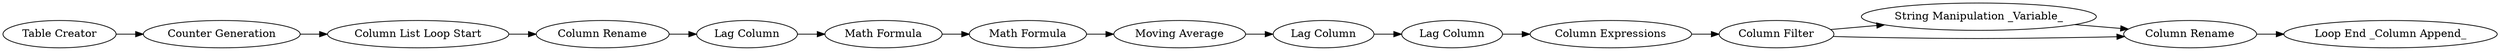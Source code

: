 digraph {
	"2851905658198548429_10" [label="Counter Generation"]
	"2851905658198548429_25" [label="Column Rename"]
	"2851905658198548429_23" [label="Lag Column"]
	"2851905658198548429_26" [label="Column Filter"]
	"2851905658198548429_20" [label="Lag Column"]
	"2851905658198548429_21" [label="Math Formula"]
	"2851905658198548429_28" [label="String Manipulation _Variable_"]
	"2851905658198548429_29" [label="Loop End _Column Append_"]
	"2851905658198548429_17" [label="Column List Loop Start"]
	"2851905658198548429_24" [label="Math Formula"]
	"2851905658198548429_18" [label="Moving Average"]
	"2851905658198548429_1" [label="Table Creator"]
	"2851905658198548429_19" [label="Column Expressions"]
	"2851905658198548429_27" [label="Column Rename"]
	"2851905658198548429_22" [label="Lag Column"]
	"2851905658198548429_19" -> "2851905658198548429_26"
	"2851905658198548429_20" -> "2851905658198548429_19"
	"2851905658198548429_26" -> "2851905658198548429_27"
	"2851905658198548429_22" -> "2851905658198548429_21"
	"2851905658198548429_10" -> "2851905658198548429_17"
	"2851905658198548429_26" -> "2851905658198548429_28"
	"2851905658198548429_18" -> "2851905658198548429_23"
	"2851905658198548429_25" -> "2851905658198548429_22"
	"2851905658198548429_24" -> "2851905658198548429_18"
	"2851905658198548429_27" -> "2851905658198548429_29"
	"2851905658198548429_23" -> "2851905658198548429_20"
	"2851905658198548429_1" -> "2851905658198548429_10"
	"2851905658198548429_21" -> "2851905658198548429_24"
	"2851905658198548429_28" -> "2851905658198548429_27"
	"2851905658198548429_17" -> "2851905658198548429_25"
	rankdir=LR
}
